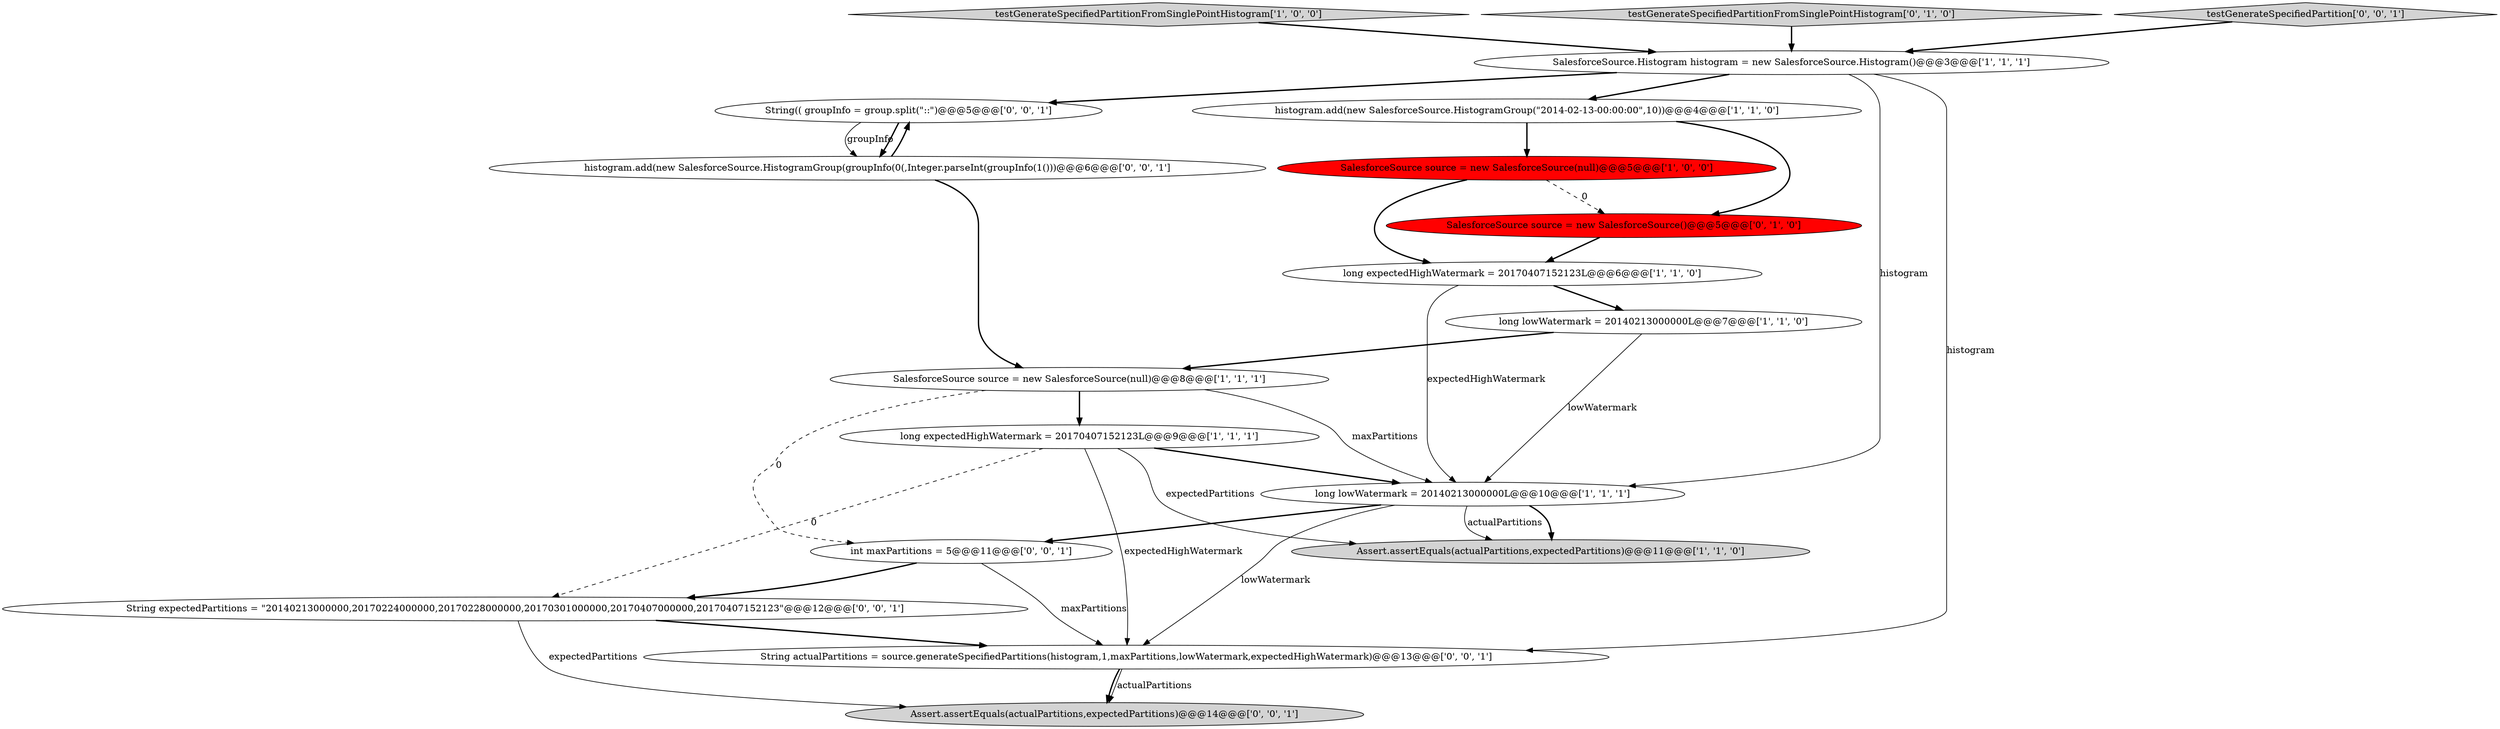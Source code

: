 digraph {
4 [style = filled, label = "long expectedHighWatermark = 20170407152123L@@@9@@@['1', '1', '1']", fillcolor = white, shape = ellipse image = "AAA0AAABBB1BBB"];
5 [style = filled, label = "SalesforceSource source = new SalesforceSource(null)@@@8@@@['1', '1', '1']", fillcolor = white, shape = ellipse image = "AAA0AAABBB1BBB"];
1 [style = filled, label = "long expectedHighWatermark = 20170407152123L@@@6@@@['1', '1', '0']", fillcolor = white, shape = ellipse image = "AAA0AAABBB1BBB"];
7 [style = filled, label = "testGenerateSpecifiedPartitionFromSinglePointHistogram['1', '0', '0']", fillcolor = lightgray, shape = diamond image = "AAA0AAABBB1BBB"];
8 [style = filled, label = "long lowWatermark = 20140213000000L@@@7@@@['1', '1', '0']", fillcolor = white, shape = ellipse image = "AAA0AAABBB1BBB"];
17 [style = filled, label = "String(( groupInfo = group.split(\"::\")@@@5@@@['0', '0', '1']", fillcolor = white, shape = ellipse image = "AAA0AAABBB3BBB"];
16 [style = filled, label = "String expectedPartitions = \"20140213000000,20170224000000,20170228000000,20170301000000,20170407000000,20170407152123\"@@@12@@@['0', '0', '1']", fillcolor = white, shape = ellipse image = "AAA0AAABBB3BBB"];
18 [style = filled, label = "int maxPartitions = 5@@@11@@@['0', '0', '1']", fillcolor = white, shape = ellipse image = "AAA0AAABBB3BBB"];
13 [style = filled, label = "histogram.add(new SalesforceSource.HistogramGroup(groupInfo(0(,Integer.parseInt(groupInfo(1()))@@@6@@@['0', '0', '1']", fillcolor = white, shape = ellipse image = "AAA0AAABBB3BBB"];
12 [style = filled, label = "Assert.assertEquals(actualPartitions,expectedPartitions)@@@14@@@['0', '0', '1']", fillcolor = lightgray, shape = ellipse image = "AAA0AAABBB3BBB"];
2 [style = filled, label = "histogram.add(new SalesforceSource.HistogramGroup(\"2014-02-13-00:00:00\",10))@@@4@@@['1', '1', '0']", fillcolor = white, shape = ellipse image = "AAA0AAABBB1BBB"];
15 [style = filled, label = "String actualPartitions = source.generateSpecifiedPartitions(histogram,1,maxPartitions,lowWatermark,expectedHighWatermark)@@@13@@@['0', '0', '1']", fillcolor = white, shape = ellipse image = "AAA0AAABBB3BBB"];
6 [style = filled, label = "Assert.assertEquals(actualPartitions,expectedPartitions)@@@11@@@['1', '1', '0']", fillcolor = lightgray, shape = ellipse image = "AAA0AAABBB1BBB"];
9 [style = filled, label = "SalesforceSource.Histogram histogram = new SalesforceSource.Histogram()@@@3@@@['1', '1', '1']", fillcolor = white, shape = ellipse image = "AAA0AAABBB1BBB"];
0 [style = filled, label = "long lowWatermark = 20140213000000L@@@10@@@['1', '1', '1']", fillcolor = white, shape = ellipse image = "AAA0AAABBB1BBB"];
11 [style = filled, label = "testGenerateSpecifiedPartitionFromSinglePointHistogram['0', '1', '0']", fillcolor = lightgray, shape = diamond image = "AAA0AAABBB2BBB"];
14 [style = filled, label = "testGenerateSpecifiedPartition['0', '0', '1']", fillcolor = lightgray, shape = diamond image = "AAA0AAABBB3BBB"];
10 [style = filled, label = "SalesforceSource source = new SalesforceSource()@@@5@@@['0', '1', '0']", fillcolor = red, shape = ellipse image = "AAA1AAABBB2BBB"];
3 [style = filled, label = "SalesforceSource source = new SalesforceSource(null)@@@5@@@['1', '0', '0']", fillcolor = red, shape = ellipse image = "AAA1AAABBB1BBB"];
16->15 [style = bold, label=""];
8->0 [style = solid, label="lowWatermark"];
1->8 [style = bold, label=""];
4->16 [style = dashed, label="0"];
9->15 [style = solid, label="histogram"];
3->1 [style = bold, label=""];
9->2 [style = bold, label=""];
0->6 [style = bold, label=""];
15->12 [style = solid, label="actualPartitions"];
16->12 [style = solid, label="expectedPartitions"];
2->3 [style = bold, label=""];
17->13 [style = solid, label="groupInfo"];
9->17 [style = bold, label=""];
0->15 [style = solid, label="lowWatermark"];
5->18 [style = dashed, label="0"];
2->10 [style = bold, label=""];
11->9 [style = bold, label=""];
1->0 [style = solid, label="expectedHighWatermark"];
4->0 [style = bold, label=""];
7->9 [style = bold, label=""];
13->17 [style = bold, label=""];
8->5 [style = bold, label=""];
5->4 [style = bold, label=""];
13->5 [style = bold, label=""];
0->18 [style = bold, label=""];
14->9 [style = bold, label=""];
5->0 [style = solid, label="maxPartitions"];
17->13 [style = bold, label=""];
15->12 [style = bold, label=""];
18->15 [style = solid, label="maxPartitions"];
3->10 [style = dashed, label="0"];
10->1 [style = bold, label=""];
0->6 [style = solid, label="actualPartitions"];
4->15 [style = solid, label="expectedHighWatermark"];
4->6 [style = solid, label="expectedPartitions"];
9->0 [style = solid, label="histogram"];
18->16 [style = bold, label=""];
}
